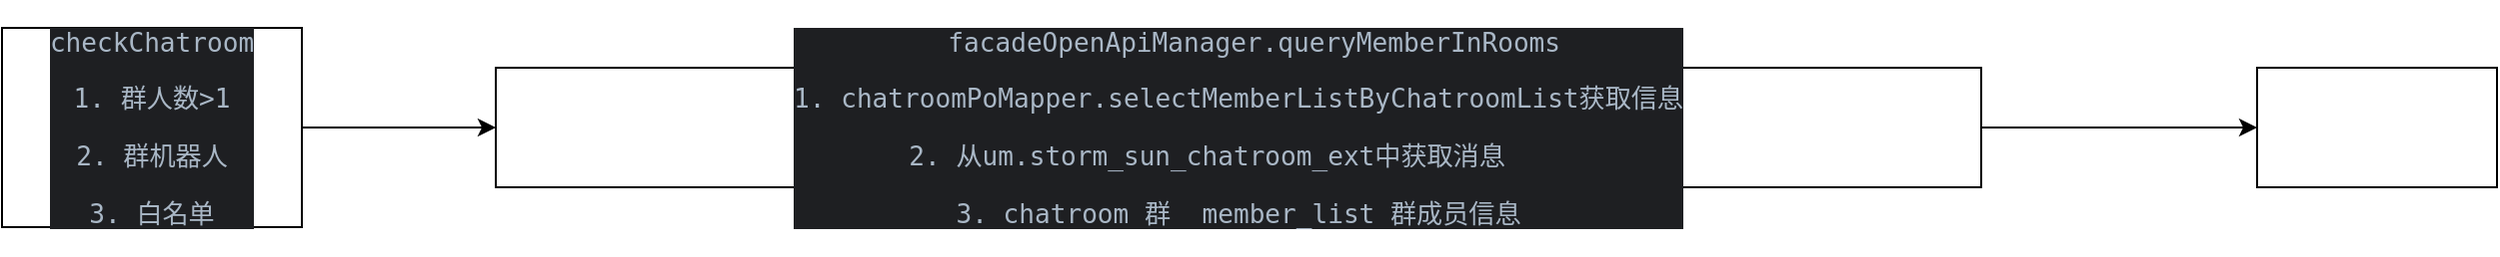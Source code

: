 <mxfile version="22.0.4" type="github">
  <diagram name="第 1 页" id="A6P0WP1tQKVxjTYPJzn7">
    <mxGraphModel dx="1348" dy="691" grid="1" gridSize="10" guides="1" tooltips="1" connect="1" arrows="1" fold="1" page="1" pageScale="1" pageWidth="1169" pageHeight="827" math="0" shadow="0">
      <root>
        <mxCell id="0" />
        <mxCell id="1" parent="0" />
        <mxCell id="i4adGCitpPR6OB6Mx2Sh-3" value="" style="edgeStyle=orthogonalEdgeStyle;rounded=0;orthogonalLoop=1;jettySize=auto;html=1;" edge="1" parent="1" source="i4adGCitpPR6OB6Mx2Sh-1" target="i4adGCitpPR6OB6Mx2Sh-2">
          <mxGeometry relative="1" as="geometry" />
        </mxCell>
        <mxCell id="i4adGCitpPR6OB6Mx2Sh-1" value="&lt;div style=&quot;background-color:#1e1f22;color:#a9b7c6;font-family:&#39;JetBrains Mono&#39;,monospace;font-size:9.8pt;&quot;&gt;&lt;pre&gt;checkChatroom&lt;/pre&gt;&lt;pre&gt;1. 群人数&amp;gt;1&lt;/pre&gt;&lt;pre&gt;2. 群机器人&lt;/pre&gt;&lt;pre&gt;3. 白名单&lt;/pre&gt;&lt;/div&gt;" style="rounded=0;whiteSpace=wrap;html=1;" vertex="1" parent="1">
          <mxGeometry x="172" y="170" width="150" height="100" as="geometry" />
        </mxCell>
        <mxCell id="i4adGCitpPR6OB6Mx2Sh-5" value="" style="edgeStyle=orthogonalEdgeStyle;rounded=0;orthogonalLoop=1;jettySize=auto;html=1;" edge="1" parent="1" source="i4adGCitpPR6OB6Mx2Sh-2" target="i4adGCitpPR6OB6Mx2Sh-4">
          <mxGeometry relative="1" as="geometry" />
        </mxCell>
        <mxCell id="i4adGCitpPR6OB6Mx2Sh-2" value="&lt;div style=&quot;background-color:#1e1f22;color:#a9b7c6;font-family:&#39;JetBrains Mono&#39;,monospace;font-size:9.8pt;&quot;&gt;&lt;pre&gt;  facadeOpenApiManager.queryMemberInRooms&lt;/pre&gt;&lt;pre&gt;1. chatroomPoMapper.selectMemberListByChatroomList获取信息&lt;/pre&gt;&lt;pre&gt;2. 从um.storm_sun_chatroom_ext中获取消息&lt;span style=&quot;&quot;&gt;&lt;span style=&quot;&quot;&gt;&amp;nbsp;&amp;nbsp;&amp;nbsp;&amp;nbsp;&lt;/span&gt;&lt;/span&gt;&lt;/pre&gt;&lt;pre&gt;3. chatroom 群  member_list 群成员信息&lt;/pre&gt;&lt;/div&gt;" style="whiteSpace=wrap;html=1;rounded=0;" vertex="1" parent="1">
          <mxGeometry x="419" y="190" width="743" height="60" as="geometry" />
        </mxCell>
        <mxCell id="i4adGCitpPR6OB6Mx2Sh-4" value="" style="whiteSpace=wrap;html=1;rounded=0;" vertex="1" parent="1">
          <mxGeometry x="1300" y="190" width="120" height="60" as="geometry" />
        </mxCell>
      </root>
    </mxGraphModel>
  </diagram>
</mxfile>
